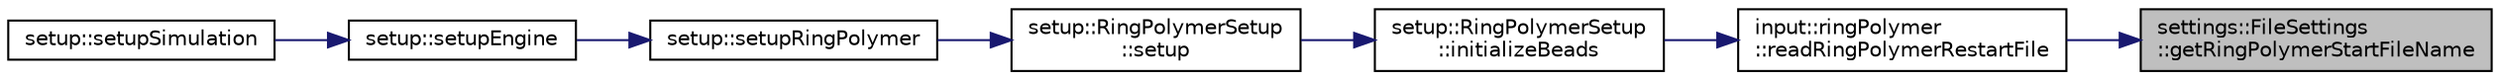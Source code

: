 digraph "settings::FileSettings::getRingPolymerStartFileName"
{
 // LATEX_PDF_SIZE
  edge [fontname="Helvetica",fontsize="10",labelfontname="Helvetica",labelfontsize="10"];
  node [fontname="Helvetica",fontsize="10",shape=record];
  rankdir="RL";
  Node1 [label="settings::FileSettings\l::getRingPolymerStartFileName",height=0.2,width=0.4,color="black", fillcolor="grey75", style="filled", fontcolor="black",tooltip=" "];
  Node1 -> Node2 [dir="back",color="midnightblue",fontsize="10",style="solid",fontname="Helvetica"];
  Node2 [label="input::ringPolymer\l::readRingPolymerRestartFile",height=0.2,width=0.4,color="black", fillcolor="white", style="filled",URL="$namespaceinput_1_1ringPolymer.html#a69f44572a938c80f7c1dfeaf9b5da282",tooltip="wrapper function to construct a RingPolymerRestartFileReader object and call the read function"];
  Node2 -> Node3 [dir="back",color="midnightblue",fontsize="10",style="solid",fontname="Helvetica"];
  Node3 [label="setup::RingPolymerSetup\l::initializeBeads",height=0.2,width=0.4,color="black", fillcolor="white", style="filled",URL="$classsetup_1_1RingPolymerSetup.html#a9c67a171a9599dfaf523ea8028f3edce",tooltip="initialize beads for ring polymer simulation"];
  Node3 -> Node4 [dir="back",color="midnightblue",fontsize="10",style="solid",fontname="Helvetica"];
  Node4 [label="setup::RingPolymerSetup\l::setup",height=0.2,width=0.4,color="black", fillcolor="white", style="filled",URL="$classsetup_1_1RingPolymerSetup.html#a836034b70e7f2d0e4c9a8d6f5fb5ded4",tooltip="setup a ring polymer simulation"];
  Node4 -> Node5 [dir="back",color="midnightblue",fontsize="10",style="solid",fontname="Helvetica"];
  Node5 [label="setup::setupRingPolymer",height=0.2,width=0.4,color="black", fillcolor="white", style="filled",URL="$namespacesetup.html#ac67e3e6395cd8e3642aa6e3c06bfb012",tooltip="wrapper to build RingPolymerSetup object and call setup"];
  Node5 -> Node6 [dir="back",color="midnightblue",fontsize="10",style="solid",fontname="Helvetica"];
  Node6 [label="setup::setupEngine",height=0.2,width=0.4,color="black", fillcolor="white", style="filled",URL="$namespacesetup.html#aa83171046bbca205b3db6e0cd2dbc4e1",tooltip="setup the engine"];
  Node6 -> Node7 [dir="back",color="midnightblue",fontsize="10",style="solid",fontname="Helvetica"];
  Node7 [label="setup::setupSimulation",height=0.2,width=0.4,color="black", fillcolor="white", style="filled",URL="$namespacesetup.html#a1c000cdfa46aed7d8018017635915ae1",tooltip="setup the engine"];
}
